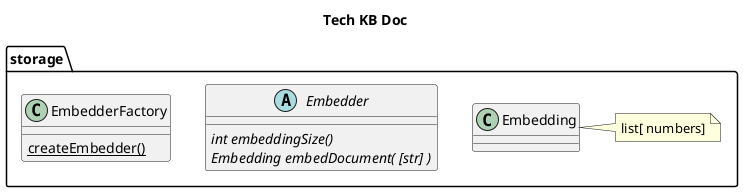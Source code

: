 @startuml
!define RECTANGLE class

' Generate using:

' java -jar /home/minguzzi/download/plantUML/plantuml-1.2025.2.jar -o${REPO_ROOT}/docs/tech_kb_project/uml_schemas ${REPO_ROOT}/docs/tech_kb_project/storage.puml

title Tech KB Doc


package storage
{

class Embedding
note right of Embedding
  list[ numbers]
end note

abstract class Embedder
{
  {abstract} int embeddingSize()
  {abstract} Embedding embedDocument( [str] )
}

class EmbedderFactory
{
  {static} createEmbedder()
}


}
' package storage

@enduml
